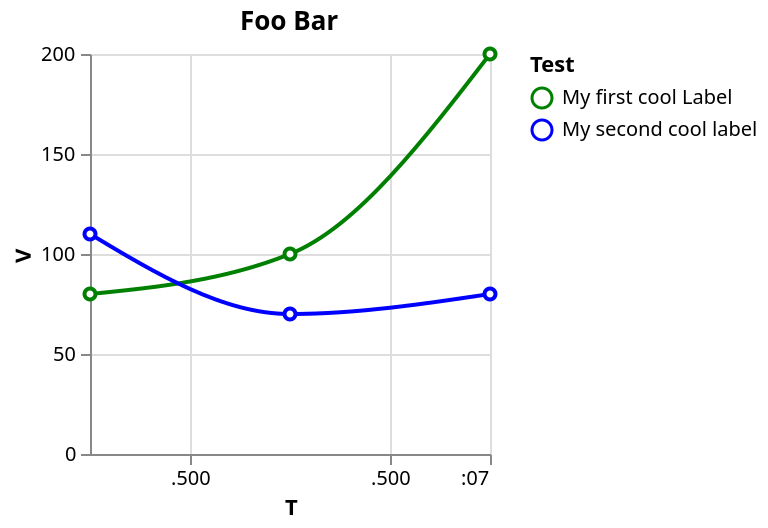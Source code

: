{
  "$schema": "https://vega.github.io/schema/vega-lite/v5.json",
  "description": "Google's stock price over time.",
  "padding": 5,
  "params": [
    {
      "name": "labels",
      "value": {
        "ref1": "My first cool Label",
        "ref2": "My second cool label"
      }
    }
  ],
  "data": {
    "values": [
      {
        "labelRef": "ref1",
        "when": 1668726000,
        "value": 100
      },
      {
        "labelRef": "ref1",
        "when": 1668727000,
        "value": 200
      },
      {
        "labelRef": "ref1",
        "when": 1668725000,
        "value": 80
      },
      {
        "labelRef": "ref2",
        "when": 1668726000,
        "value": 70
      },
      {
        "labelRef": "ref2",
        "when": 1668727000,
        "value": 80
      },
      {
        "labelRef": "ref2",
        "when": 1668725000,
        "value": 110
      }
    ]
  },
  "mark": {
    "type": "line",
    "interpolate": "monotone",
    "point": {
      "filled": false,
      "fill": "white"
    }
  },
  "encoding": {
    "x": {
      "field": "when",
      "type": "temporal",
      "title": "T"
    },
    "y": {
      "field": "value",
      "type": "quantitative",
      "title": "V"
    },
    "color": {
      "field": "labelRef",
      "type": "nominal",
      "scale": {
        "range": [
          "green",
          "blue"
        ]
      },
      "legend": {
        "title": "Test",
        "labelExpr": "labels[datum.value]"
      }
    }
  },
  "title": "Foo Bar"
}